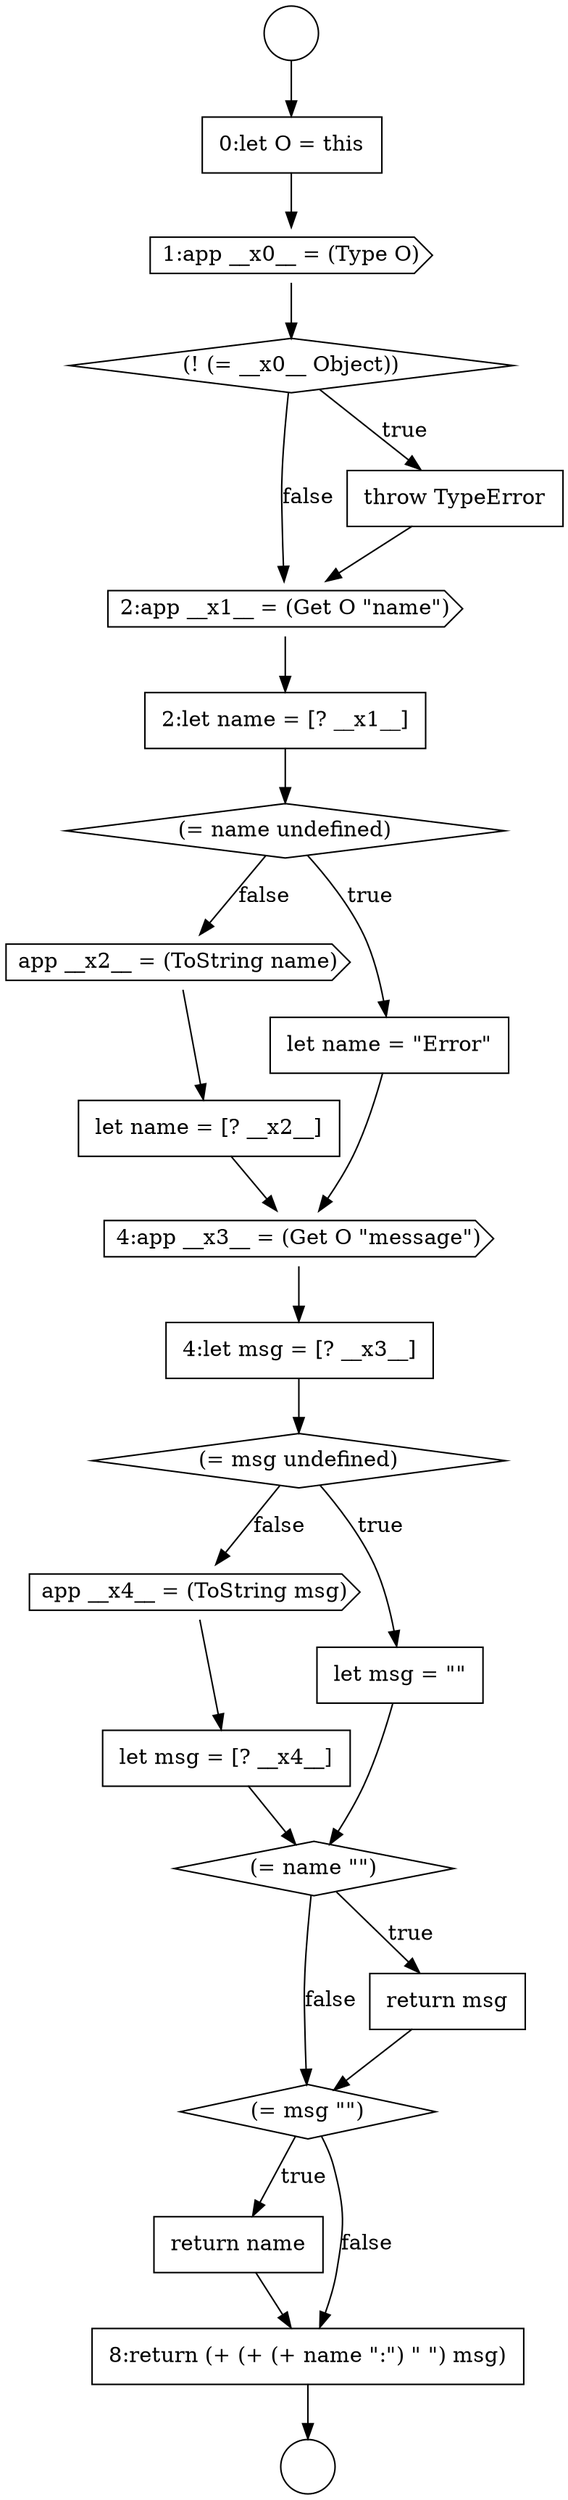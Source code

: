 digraph {
  node11207 [shape=cds, label=<<font color="black">app __x4__ = (ToString msg)</font>> color="black" fillcolor="white" style=filled]
  node11195 [shape=diamond, label=<<font color="black">(! (= __x0__ Object))</font>> color="black" fillcolor="white" style=filled]
  node11202 [shape=none, margin=0, label=<<font color="black">
    <table border="0" cellborder="1" cellspacing="0" cellpadding="10">
      <tr><td align="left">let name = [? __x2__]</td></tr>
    </table>
  </font>> color="black" fillcolor="white" style=filled]
  node11206 [shape=none, margin=0, label=<<font color="black">
    <table border="0" cellborder="1" cellspacing="0" cellpadding="10">
      <tr><td align="left">let msg = &quot;&quot;</td></tr>
    </table>
  </font>> color="black" fillcolor="white" style=filled]
  node11201 [shape=cds, label=<<font color="black">app __x2__ = (ToString name)</font>> color="black" fillcolor="white" style=filled]
  node11205 [shape=diamond, label=<<font color="black">(= msg undefined)</font>> color="black" fillcolor="white" style=filled]
  node11193 [shape=none, margin=0, label=<<font color="black">
    <table border="0" cellborder="1" cellspacing="0" cellpadding="10">
      <tr><td align="left">0:let O = this</td></tr>
    </table>
  </font>> color="black" fillcolor="white" style=filled]
  node11211 [shape=diamond, label=<<font color="black">(= msg &quot;&quot;)</font>> color="black" fillcolor="white" style=filled]
  node11192 [shape=circle label=" " color="black" fillcolor="white" style=filled]
  node11203 [shape=cds, label=<<font color="black">4:app __x3__ = (Get O &quot;message&quot;)</font>> color="black" fillcolor="white" style=filled]
  node11200 [shape=none, margin=0, label=<<font color="black">
    <table border="0" cellborder="1" cellspacing="0" cellpadding="10">
      <tr><td align="left">let name = &quot;Error&quot;</td></tr>
    </table>
  </font>> color="black" fillcolor="white" style=filled]
  node11212 [shape=none, margin=0, label=<<font color="black">
    <table border="0" cellborder="1" cellspacing="0" cellpadding="10">
      <tr><td align="left">return name</td></tr>
    </table>
  </font>> color="black" fillcolor="white" style=filled]
  node11191 [shape=circle label=" " color="black" fillcolor="white" style=filled]
  node11197 [shape=cds, label=<<font color="black">2:app __x1__ = (Get O &quot;name&quot;)</font>> color="black" fillcolor="white" style=filled]
  node11196 [shape=none, margin=0, label=<<font color="black">
    <table border="0" cellborder="1" cellspacing="0" cellpadding="10">
      <tr><td align="left">throw TypeError</td></tr>
    </table>
  </font>> color="black" fillcolor="white" style=filled]
  node11213 [shape=none, margin=0, label=<<font color="black">
    <table border="0" cellborder="1" cellspacing="0" cellpadding="10">
      <tr><td align="left">8:return (+ (+ (+ name &quot;:&quot;) &quot; &quot;) msg)</td></tr>
    </table>
  </font>> color="black" fillcolor="white" style=filled]
  node11198 [shape=none, margin=0, label=<<font color="black">
    <table border="0" cellborder="1" cellspacing="0" cellpadding="10">
      <tr><td align="left">2:let name = [? __x1__]</td></tr>
    </table>
  </font>> color="black" fillcolor="white" style=filled]
  node11210 [shape=none, margin=0, label=<<font color="black">
    <table border="0" cellborder="1" cellspacing="0" cellpadding="10">
      <tr><td align="left">return msg</td></tr>
    </table>
  </font>> color="black" fillcolor="white" style=filled]
  node11208 [shape=none, margin=0, label=<<font color="black">
    <table border="0" cellborder="1" cellspacing="0" cellpadding="10">
      <tr><td align="left">let msg = [? __x4__]</td></tr>
    </table>
  </font>> color="black" fillcolor="white" style=filled]
  node11199 [shape=diamond, label=<<font color="black">(= name undefined)</font>> color="black" fillcolor="white" style=filled]
  node11194 [shape=cds, label=<<font color="black">1:app __x0__ = (Type O)</font>> color="black" fillcolor="white" style=filled]
  node11209 [shape=diamond, label=<<font color="black">(= name &quot;&quot;)</font>> color="black" fillcolor="white" style=filled]
  node11204 [shape=none, margin=0, label=<<font color="black">
    <table border="0" cellborder="1" cellspacing="0" cellpadding="10">
      <tr><td align="left">4:let msg = [? __x3__]</td></tr>
    </table>
  </font>> color="black" fillcolor="white" style=filled]
  node11198 -> node11199 [ color="black"]
  node11199 -> node11200 [label=<<font color="black">true</font>> color="black"]
  node11199 -> node11201 [label=<<font color="black">false</font>> color="black"]
  node11212 -> node11213 [ color="black"]
  node11197 -> node11198 [ color="black"]
  node11202 -> node11203 [ color="black"]
  node11213 -> node11192 [ color="black"]
  node11210 -> node11211 [ color="black"]
  node11204 -> node11205 [ color="black"]
  node11208 -> node11209 [ color="black"]
  node11211 -> node11212 [label=<<font color="black">true</font>> color="black"]
  node11211 -> node11213 [label=<<font color="black">false</font>> color="black"]
  node11209 -> node11210 [label=<<font color="black">true</font>> color="black"]
  node11209 -> node11211 [label=<<font color="black">false</font>> color="black"]
  node11195 -> node11196 [label=<<font color="black">true</font>> color="black"]
  node11195 -> node11197 [label=<<font color="black">false</font>> color="black"]
  node11201 -> node11202 [ color="black"]
  node11207 -> node11208 [ color="black"]
  node11191 -> node11193 [ color="black"]
  node11206 -> node11209 [ color="black"]
  node11193 -> node11194 [ color="black"]
  node11200 -> node11203 [ color="black"]
  node11196 -> node11197 [ color="black"]
  node11194 -> node11195 [ color="black"]
  node11203 -> node11204 [ color="black"]
  node11205 -> node11206 [label=<<font color="black">true</font>> color="black"]
  node11205 -> node11207 [label=<<font color="black">false</font>> color="black"]
}
